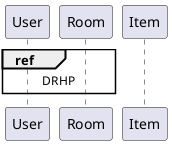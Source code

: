 @startuml
'https://plantuml.com/sequence-diagram

autonumber

participant "User" as U
participant "Room" as R
participant "Item" as I

ref over U, R: DRHP



@enduml